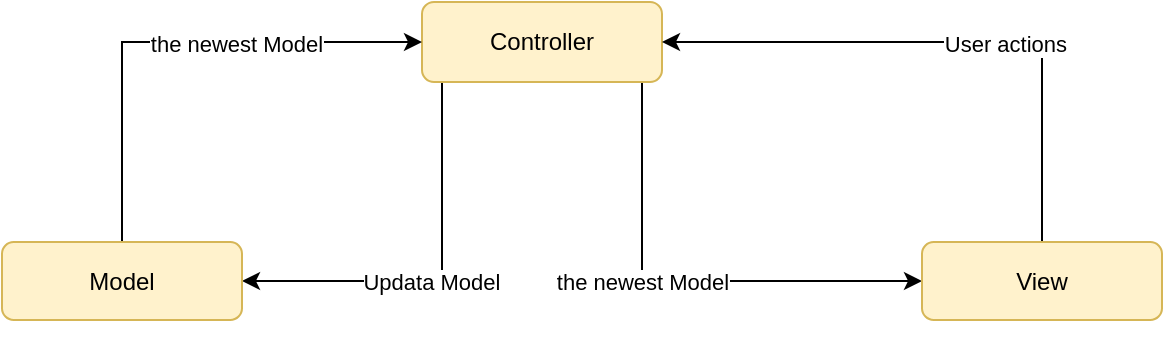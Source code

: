 <mxfile version="20.6.0" type="device"><diagram id="IDALl1w1fzES6tqoPSyF" name="Page-1"><mxGraphModel dx="1038" dy="-630" grid="1" gridSize="10" guides="1" tooltips="1" connect="1" arrows="1" fold="1" page="1" pageScale="1" pageWidth="827" pageHeight="1169" math="0" shadow="0"><root><mxCell id="0"/><mxCell id="1" parent="0"/><mxCell id="2LZ7OO_lET3sPyCyM61x-1" value="" style="edgeStyle=orthogonalEdgeStyle;rounded=0;orthogonalLoop=1;jettySize=auto;html=1;entryX=1;entryY=0.5;entryDx=0;entryDy=0;" edge="1" parent="1" source="2LZ7OO_lET3sPyCyM61x-4" target="2LZ7OO_lET3sPyCyM61x-10"><mxGeometry x="-0.498" relative="1" as="geometry"><Array as="points"><mxPoint x="360" y="1490"/></Array><mxPoint as="offset"/></mxGeometry></mxCell><mxCell id="2LZ7OO_lET3sPyCyM61x-2" value="Updata Model&amp;nbsp;" style="edgeLabel;html=1;align=center;verticalAlign=middle;resizable=0;points=[];" vertex="1" connectable="0" parent="2LZ7OO_lET3sPyCyM61x-1"><mxGeometry x="-0.018" y="1" relative="1" as="geometry"><mxPoint x="-5" y="2" as="offset"/></mxGeometry></mxCell><mxCell id="2LZ7OO_lET3sPyCyM61x-3" style="edgeStyle=orthogonalEdgeStyle;rounded=0;orthogonalLoop=1;jettySize=auto;html=1;exitX=0.75;exitY=1;exitDx=0;exitDy=0;entryX=0;entryY=0.5;entryDx=0;entryDy=0;" edge="1" parent="1" source="2LZ7OO_lET3sPyCyM61x-4" target="2LZ7OO_lET3sPyCyM61x-7"><mxGeometry relative="1" as="geometry"><Array as="points"><mxPoint x="460" y="1390"/><mxPoint x="460" y="1490"/></Array></mxGeometry></mxCell><mxCell id="2LZ7OO_lET3sPyCyM61x-4" value="Controller" style="rounded=1;whiteSpace=wrap;html=1;fillColor=#fff2cc;strokeColor=#d6b656;" vertex="1" parent="1"><mxGeometry x="350" y="1350" width="120" height="40" as="geometry"/></mxCell><mxCell id="2LZ7OO_lET3sPyCyM61x-5" style="edgeStyle=orthogonalEdgeStyle;rounded=0;orthogonalLoop=1;jettySize=auto;html=1;exitX=0.5;exitY=0;exitDx=0;exitDy=0;entryX=1;entryY=0.5;entryDx=0;entryDy=0;" edge="1" parent="1" source="2LZ7OO_lET3sPyCyM61x-7" target="2LZ7OO_lET3sPyCyM61x-4"><mxGeometry relative="1" as="geometry"/></mxCell><mxCell id="2LZ7OO_lET3sPyCyM61x-6" value="User actions&amp;nbsp;" style="edgeLabel;html=1;align=center;verticalAlign=middle;resizable=0;points=[];" vertex="1" connectable="0" parent="2LZ7OO_lET3sPyCyM61x-5"><mxGeometry x="-0.188" y="1" relative="1" as="geometry"><mxPoint as="offset"/></mxGeometry></mxCell><mxCell id="2LZ7OO_lET3sPyCyM61x-7" value="View" style="rounded=1;whiteSpace=wrap;html=1;fillColor=#fff2cc;strokeColor=#d6b656;" vertex="1" parent="1"><mxGeometry x="600" y="1470" width="120" height="39" as="geometry"/></mxCell><mxCell id="2LZ7OO_lET3sPyCyM61x-8" style="edgeStyle=orthogonalEdgeStyle;rounded=0;orthogonalLoop=1;jettySize=auto;html=1;entryX=0;entryY=0.5;entryDx=0;entryDy=0;" edge="1" parent="1" source="2LZ7OO_lET3sPyCyM61x-10" target="2LZ7OO_lET3sPyCyM61x-4"><mxGeometry relative="1" as="geometry"><Array as="points"><mxPoint x="200" y="1370"/></Array></mxGeometry></mxCell><mxCell id="2LZ7OO_lET3sPyCyM61x-9" value="the newest Model" style="edgeLabel;html=1;align=center;verticalAlign=middle;resizable=0;points=[];" vertex="1" connectable="0" parent="2LZ7OO_lET3sPyCyM61x-8"><mxGeometry x="-0.26" y="-1" relative="1" as="geometry"><mxPoint x="56" y="-7" as="offset"/></mxGeometry></mxCell><mxCell id="2LZ7OO_lET3sPyCyM61x-10" value="Model" style="rounded=1;whiteSpace=wrap;html=1;fillColor=#fff2cc;strokeColor=#d6b656;" vertex="1" parent="1"><mxGeometry x="140" y="1470" width="120" height="39" as="geometry"/></mxCell><mxCell id="2LZ7OO_lET3sPyCyM61x-11" value="the newest Model" style="edgeLabel;html=1;align=center;verticalAlign=middle;resizable=0;points=[];" vertex="1" connectable="0" parent="1"><mxGeometry x="460" y="1489.5" as="geometry"/></mxCell><mxCell id="2LZ7OO_lET3sPyCyM61x-12" style="edgeStyle=orthogonalEdgeStyle;rounded=0;orthogonalLoop=1;jettySize=auto;html=1;exitX=0.5;exitY=1;exitDx=0;exitDy=0;" edge="1" parent="1" source="2LZ7OO_lET3sPyCyM61x-7" target="2LZ7OO_lET3sPyCyM61x-7"><mxGeometry relative="1" as="geometry"/></mxCell></root></mxGraphModel></diagram></mxfile>